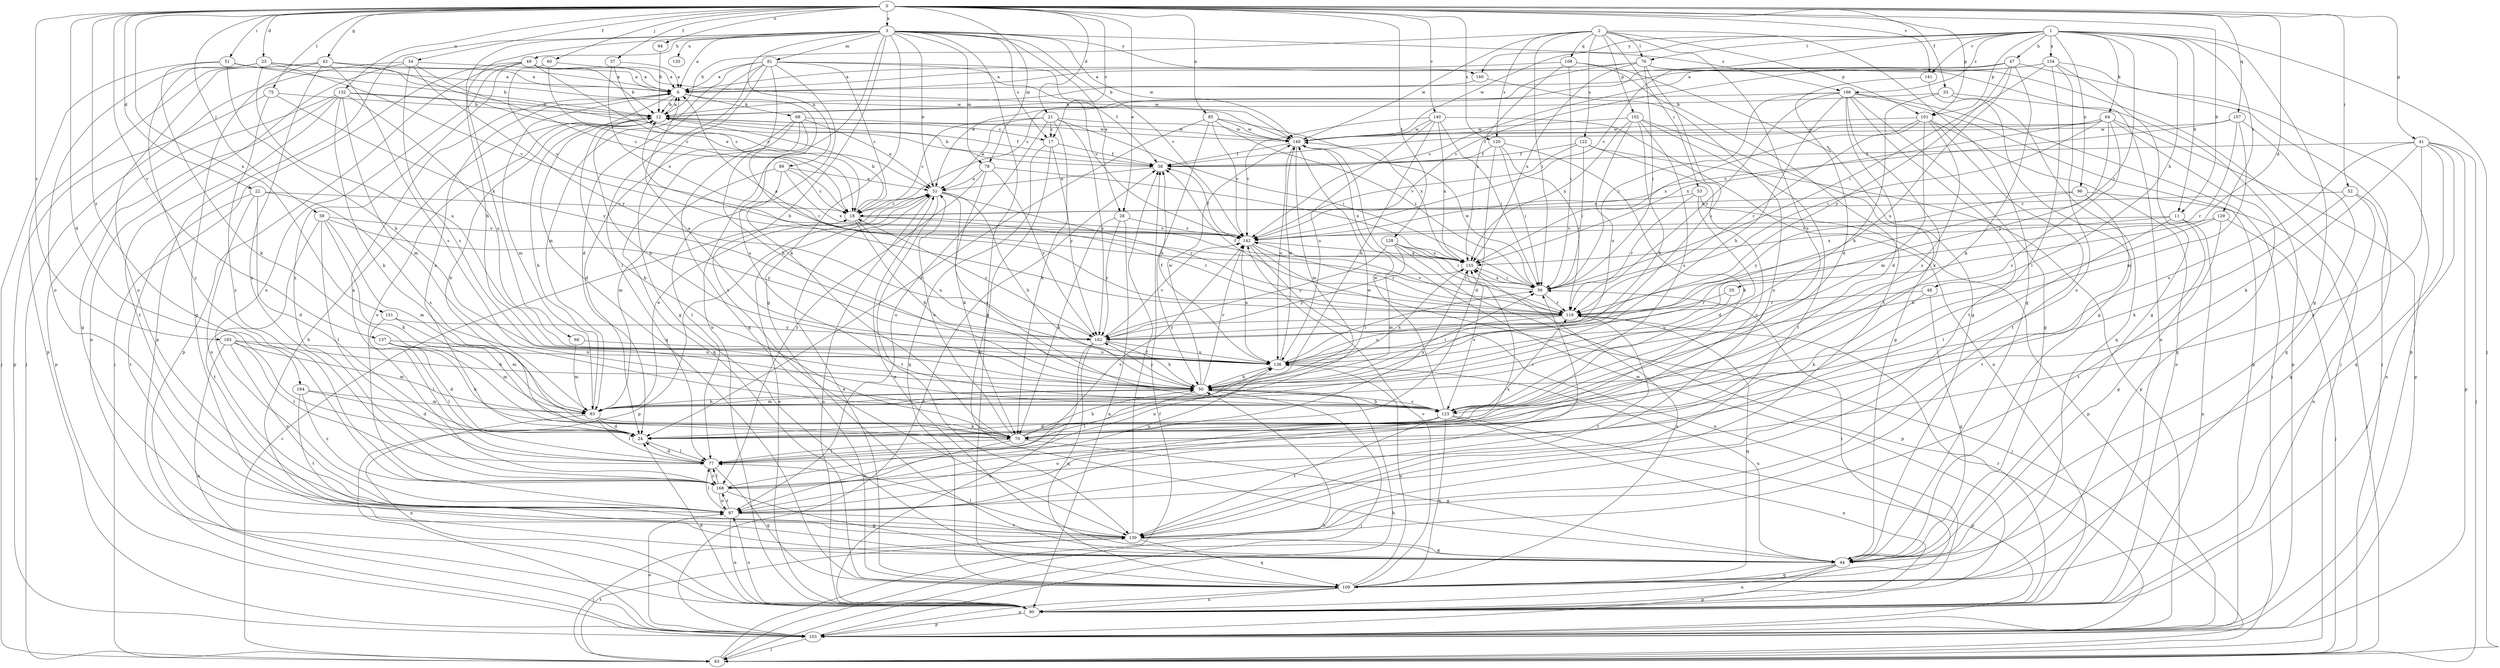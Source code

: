 strict digraph  {
0;
1;
2;
3;
6;
11;
12;
17;
18;
20;
21;
22;
23;
24;
28;
31;
33;
34;
37;
38;
41;
42;
44;
47;
48;
49;
50;
51;
52;
53;
56;
59;
60;
63;
64;
66;
68;
70;
75;
76;
77;
78;
81;
83;
85;
89;
90;
94;
96;
97;
101;
102;
103;
107;
108;
109;
116;
120;
122;
123;
128;
129;
130;
132;
135;
136;
137;
140;
141;
142;
149;
151;
154;
155;
160;
162;
164;
165;
166;
168;
0 -> 3  [label=a];
0 -> 11  [label=b];
0 -> 17  [label=c];
0 -> 20  [label=d];
0 -> 21  [label=d];
0 -> 22  [label=d];
0 -> 23  [label=d];
0 -> 24  [label=d];
0 -> 28  [label=e];
0 -> 33  [label=f];
0 -> 34  [label=f];
0 -> 37  [label=f];
0 -> 41  [label=g];
0 -> 42  [label=g];
0 -> 51  [label=i];
0 -> 52  [label=i];
0 -> 59  [label=j];
0 -> 60  [label=j];
0 -> 75  [label=l];
0 -> 78  [label=m];
0 -> 85  [label=n];
0 -> 94  [label=o];
0 -> 101  [label=p];
0 -> 107  [label=q];
0 -> 120  [label=s];
0 -> 128  [label=t];
0 -> 132  [label=u];
0 -> 137  [label=v];
0 -> 140  [label=v];
0 -> 141  [label=v];
0 -> 151  [label=x];
0 -> 164  [label=z];
0 -> 165  [label=z];
1 -> 11  [label=b];
1 -> 44  [label=g];
1 -> 47  [label=h];
1 -> 48  [label=h];
1 -> 63  [label=j];
1 -> 64  [label=k];
1 -> 76  [label=l];
1 -> 96  [label=o];
1 -> 101  [label=p];
1 -> 116  [label=r];
1 -> 129  [label=t];
1 -> 141  [label=v];
1 -> 142  [label=v];
1 -> 149  [label=w];
1 -> 154  [label=x];
1 -> 160  [label=y];
1 -> 166  [label=z];
2 -> 12  [label=b];
2 -> 44  [label=g];
2 -> 53  [label=i];
2 -> 56  [label=i];
2 -> 76  [label=l];
2 -> 101  [label=p];
2 -> 102  [label=p];
2 -> 108  [label=q];
2 -> 120  [label=s];
2 -> 122  [label=s];
2 -> 123  [label=s];
2 -> 149  [label=w];
3 -> 6  [label=a];
3 -> 17  [label=c];
3 -> 28  [label=e];
3 -> 31  [label=e];
3 -> 44  [label=g];
3 -> 49  [label=h];
3 -> 50  [label=h];
3 -> 66  [label=k];
3 -> 78  [label=m];
3 -> 81  [label=m];
3 -> 89  [label=n];
3 -> 90  [label=n];
3 -> 103  [label=p];
3 -> 109  [label=q];
3 -> 130  [label=t];
3 -> 135  [label=u];
3 -> 142  [label=v];
3 -> 149  [label=w];
3 -> 160  [label=y];
3 -> 166  [label=z];
6 -> 12  [label=b];
6 -> 68  [label=k];
6 -> 83  [label=m];
6 -> 109  [label=q];
6 -> 123  [label=s];
11 -> 77  [label=l];
11 -> 90  [label=n];
11 -> 130  [label=t];
11 -> 142  [label=v];
11 -> 155  [label=x];
12 -> 6  [label=a];
12 -> 17  [label=c];
12 -> 38  [label=f];
12 -> 50  [label=h];
12 -> 97  [label=o];
12 -> 149  [label=w];
17 -> 38  [label=f];
17 -> 44  [label=g];
17 -> 109  [label=q];
17 -> 162  [label=y];
18 -> 12  [label=b];
18 -> 50  [label=h];
18 -> 116  [label=r];
18 -> 136  [label=u];
18 -> 142  [label=v];
20 -> 116  [label=r];
20 -> 136  [label=u];
21 -> 17  [label=c];
21 -> 18  [label=c];
21 -> 31  [label=e];
21 -> 56  [label=i];
21 -> 70  [label=k];
21 -> 97  [label=o];
21 -> 149  [label=w];
21 -> 162  [label=y];
22 -> 18  [label=c];
22 -> 24  [label=d];
22 -> 97  [label=o];
22 -> 123  [label=s];
22 -> 130  [label=t];
23 -> 6  [label=a];
23 -> 97  [label=o];
23 -> 136  [label=u];
23 -> 142  [label=v];
23 -> 149  [label=w];
23 -> 168  [label=z];
24 -> 6  [label=a];
24 -> 12  [label=b];
24 -> 77  [label=l];
28 -> 70  [label=k];
28 -> 90  [label=n];
28 -> 142  [label=v];
28 -> 162  [label=y];
31 -> 18  [label=c];
31 -> 50  [label=h];
31 -> 90  [label=n];
31 -> 103  [label=p];
31 -> 116  [label=r];
31 -> 123  [label=s];
31 -> 130  [label=t];
33 -> 12  [label=b];
33 -> 50  [label=h];
33 -> 103  [label=p];
33 -> 109  [label=q];
34 -> 6  [label=a];
34 -> 18  [label=c];
34 -> 63  [label=j];
34 -> 90  [label=n];
34 -> 123  [label=s];
34 -> 162  [label=y];
37 -> 6  [label=a];
37 -> 18  [label=c];
37 -> 155  [label=x];
38 -> 12  [label=b];
38 -> 31  [label=e];
41 -> 38  [label=f];
41 -> 63  [label=j];
41 -> 70  [label=k];
41 -> 90  [label=n];
41 -> 103  [label=p];
41 -> 109  [label=q];
41 -> 123  [label=s];
41 -> 168  [label=z];
42 -> 6  [label=a];
42 -> 38  [label=f];
42 -> 44  [label=g];
42 -> 97  [label=o];
42 -> 103  [label=p];
42 -> 123  [label=s];
42 -> 168  [label=z];
44 -> 12  [label=b];
44 -> 31  [label=e];
44 -> 90  [label=n];
44 -> 103  [label=p];
44 -> 109  [label=q];
44 -> 136  [label=u];
47 -> 6  [label=a];
47 -> 18  [label=c];
47 -> 63  [label=j];
47 -> 70  [label=k];
47 -> 136  [label=u];
47 -> 142  [label=v];
47 -> 162  [label=y];
48 -> 44  [label=g];
48 -> 70  [label=k];
48 -> 116  [label=r];
49 -> 6  [label=a];
49 -> 12  [label=b];
49 -> 18  [label=c];
49 -> 63  [label=j];
49 -> 97  [label=o];
49 -> 103  [label=p];
49 -> 149  [label=w];
49 -> 168  [label=z];
50 -> 56  [label=i];
50 -> 63  [label=j];
50 -> 77  [label=l];
50 -> 83  [label=m];
50 -> 123  [label=s];
50 -> 142  [label=v];
50 -> 149  [label=w];
50 -> 155  [label=x];
50 -> 162  [label=y];
51 -> 6  [label=a];
51 -> 12  [label=b];
51 -> 50  [label=h];
51 -> 63  [label=j];
51 -> 70  [label=k];
52 -> 18  [label=c];
52 -> 44  [label=g];
52 -> 70  [label=k];
52 -> 90  [label=n];
53 -> 18  [label=c];
53 -> 24  [label=d];
53 -> 103  [label=p];
53 -> 116  [label=r];
56 -> 6  [label=a];
56 -> 116  [label=r];
56 -> 149  [label=w];
56 -> 155  [label=x];
59 -> 70  [label=k];
59 -> 77  [label=l];
59 -> 83  [label=m];
59 -> 130  [label=t];
59 -> 142  [label=v];
59 -> 162  [label=y];
60 -> 6  [label=a];
60 -> 18  [label=c];
60 -> 142  [label=v];
63 -> 18  [label=c];
63 -> 38  [label=f];
63 -> 50  [label=h];
63 -> 130  [label=t];
64 -> 38  [label=f];
64 -> 56  [label=i];
64 -> 103  [label=p];
64 -> 109  [label=q];
64 -> 123  [label=s];
64 -> 149  [label=w];
64 -> 155  [label=x];
64 -> 162  [label=y];
66 -> 83  [label=m];
66 -> 136  [label=u];
68 -> 24  [label=d];
68 -> 31  [label=e];
68 -> 50  [label=h];
68 -> 109  [label=q];
68 -> 116  [label=r];
68 -> 149  [label=w];
70 -> 12  [label=b];
70 -> 31  [label=e];
70 -> 44  [label=g];
70 -> 50  [label=h];
70 -> 77  [label=l];
70 -> 97  [label=o];
70 -> 149  [label=w];
70 -> 155  [label=x];
75 -> 12  [label=b];
75 -> 103  [label=p];
75 -> 162  [label=y];
75 -> 168  [label=z];
76 -> 6  [label=a];
76 -> 31  [label=e];
76 -> 56  [label=i];
76 -> 63  [label=j];
76 -> 90  [label=n];
76 -> 136  [label=u];
76 -> 155  [label=x];
77 -> 24  [label=d];
77 -> 109  [label=q];
77 -> 136  [label=u];
77 -> 168  [label=z];
78 -> 31  [label=e];
78 -> 70  [label=k];
78 -> 155  [label=x];
78 -> 162  [label=y];
78 -> 168  [label=z];
81 -> 6  [label=a];
81 -> 18  [label=c];
81 -> 24  [label=d];
81 -> 38  [label=f];
81 -> 44  [label=g];
81 -> 70  [label=k];
81 -> 77  [label=l];
81 -> 83  [label=m];
81 -> 109  [label=q];
81 -> 142  [label=v];
83 -> 12  [label=b];
83 -> 24  [label=d];
83 -> 31  [label=e];
83 -> 50  [label=h];
83 -> 70  [label=k];
83 -> 77  [label=l];
83 -> 90  [label=n];
85 -> 24  [label=d];
85 -> 50  [label=h];
85 -> 56  [label=i];
85 -> 142  [label=v];
85 -> 149  [label=w];
85 -> 155  [label=x];
89 -> 18  [label=c];
89 -> 31  [label=e];
89 -> 77  [label=l];
89 -> 83  [label=m];
89 -> 155  [label=x];
90 -> 24  [label=d];
90 -> 31  [label=e];
90 -> 97  [label=o];
90 -> 103  [label=p];
90 -> 116  [label=r];
90 -> 149  [label=w];
94 -> 12  [label=b];
96 -> 18  [label=c];
96 -> 63  [label=j];
96 -> 130  [label=t];
96 -> 162  [label=y];
97 -> 56  [label=i];
97 -> 77  [label=l];
97 -> 90  [label=n];
97 -> 130  [label=t];
97 -> 155  [label=x];
97 -> 168  [label=z];
101 -> 83  [label=m];
101 -> 90  [label=n];
101 -> 116  [label=r];
101 -> 123  [label=s];
101 -> 130  [label=t];
101 -> 149  [label=w];
101 -> 155  [label=x];
102 -> 44  [label=g];
102 -> 50  [label=h];
102 -> 123  [label=s];
102 -> 130  [label=t];
102 -> 136  [label=u];
102 -> 149  [label=w];
102 -> 155  [label=x];
103 -> 38  [label=f];
103 -> 50  [label=h];
103 -> 63  [label=j];
103 -> 97  [label=o];
107 -> 83  [label=m];
107 -> 109  [label=q];
107 -> 116  [label=r];
107 -> 142  [label=v];
107 -> 149  [label=w];
108 -> 6  [label=a];
108 -> 44  [label=g];
108 -> 56  [label=i];
108 -> 130  [label=t];
108 -> 155  [label=x];
109 -> 31  [label=e];
109 -> 56  [label=i];
109 -> 90  [label=n];
109 -> 103  [label=p];
109 -> 136  [label=u];
109 -> 142  [label=v];
109 -> 155  [label=x];
116 -> 12  [label=b];
116 -> 38  [label=f];
116 -> 109  [label=q];
116 -> 130  [label=t];
116 -> 136  [label=u];
116 -> 142  [label=v];
116 -> 162  [label=y];
120 -> 24  [label=d];
120 -> 38  [label=f];
120 -> 56  [label=i];
120 -> 70  [label=k];
120 -> 116  [label=r];
122 -> 38  [label=f];
122 -> 56  [label=i];
122 -> 103  [label=p];
122 -> 142  [label=v];
122 -> 168  [label=z];
123 -> 24  [label=d];
123 -> 50  [label=h];
123 -> 90  [label=n];
123 -> 97  [label=o];
123 -> 103  [label=p];
123 -> 109  [label=q];
123 -> 116  [label=r];
123 -> 130  [label=t];
123 -> 149  [label=w];
128 -> 56  [label=i];
128 -> 83  [label=m];
128 -> 103  [label=p];
128 -> 116  [label=r];
128 -> 155  [label=x];
128 -> 162  [label=y];
129 -> 44  [label=g];
129 -> 50  [label=h];
129 -> 63  [label=j];
129 -> 142  [label=v];
130 -> 38  [label=f];
130 -> 44  [label=g];
130 -> 63  [label=j];
130 -> 77  [label=l];
130 -> 109  [label=q];
132 -> 12  [label=b];
132 -> 31  [label=e];
132 -> 44  [label=g];
132 -> 70  [label=k];
132 -> 83  [label=m];
132 -> 103  [label=p];
132 -> 130  [label=t];
132 -> 136  [label=u];
136 -> 6  [label=a];
136 -> 38  [label=f];
136 -> 50  [label=h];
136 -> 56  [label=i];
136 -> 149  [label=w];
137 -> 24  [label=d];
137 -> 70  [label=k];
137 -> 77  [label=l];
137 -> 83  [label=m];
137 -> 136  [label=u];
140 -> 50  [label=h];
140 -> 56  [label=i];
140 -> 90  [label=n];
140 -> 136  [label=u];
140 -> 142  [label=v];
140 -> 149  [label=w];
140 -> 155  [label=x];
141 -> 24  [label=d];
141 -> 44  [label=g];
142 -> 38  [label=f];
142 -> 63  [label=j];
142 -> 90  [label=n];
142 -> 116  [label=r];
142 -> 136  [label=u];
142 -> 155  [label=x];
149 -> 38  [label=f];
149 -> 83  [label=m];
149 -> 136  [label=u];
151 -> 77  [label=l];
151 -> 83  [label=m];
151 -> 162  [label=y];
154 -> 6  [label=a];
154 -> 44  [label=g];
154 -> 56  [label=i];
154 -> 77  [label=l];
154 -> 97  [label=o];
154 -> 103  [label=p];
154 -> 142  [label=v];
155 -> 56  [label=i];
155 -> 123  [label=s];
155 -> 162  [label=y];
160 -> 12  [label=b];
160 -> 97  [label=o];
162 -> 18  [label=c];
162 -> 50  [label=h];
162 -> 90  [label=n];
162 -> 109  [label=q];
162 -> 136  [label=u];
162 -> 142  [label=v];
164 -> 24  [label=d];
164 -> 83  [label=m];
164 -> 130  [label=t];
164 -> 168  [label=z];
165 -> 50  [label=h];
165 -> 77  [label=l];
165 -> 83  [label=m];
165 -> 90  [label=n];
165 -> 97  [label=o];
165 -> 136  [label=u];
166 -> 12  [label=b];
166 -> 24  [label=d];
166 -> 44  [label=g];
166 -> 50  [label=h];
166 -> 56  [label=i];
166 -> 63  [label=j];
166 -> 70  [label=k];
166 -> 103  [label=p];
166 -> 116  [label=r];
166 -> 130  [label=t];
168 -> 6  [label=a];
168 -> 44  [label=g];
168 -> 77  [label=l];
168 -> 97  [label=o];
168 -> 136  [label=u];
168 -> 142  [label=v];
}
